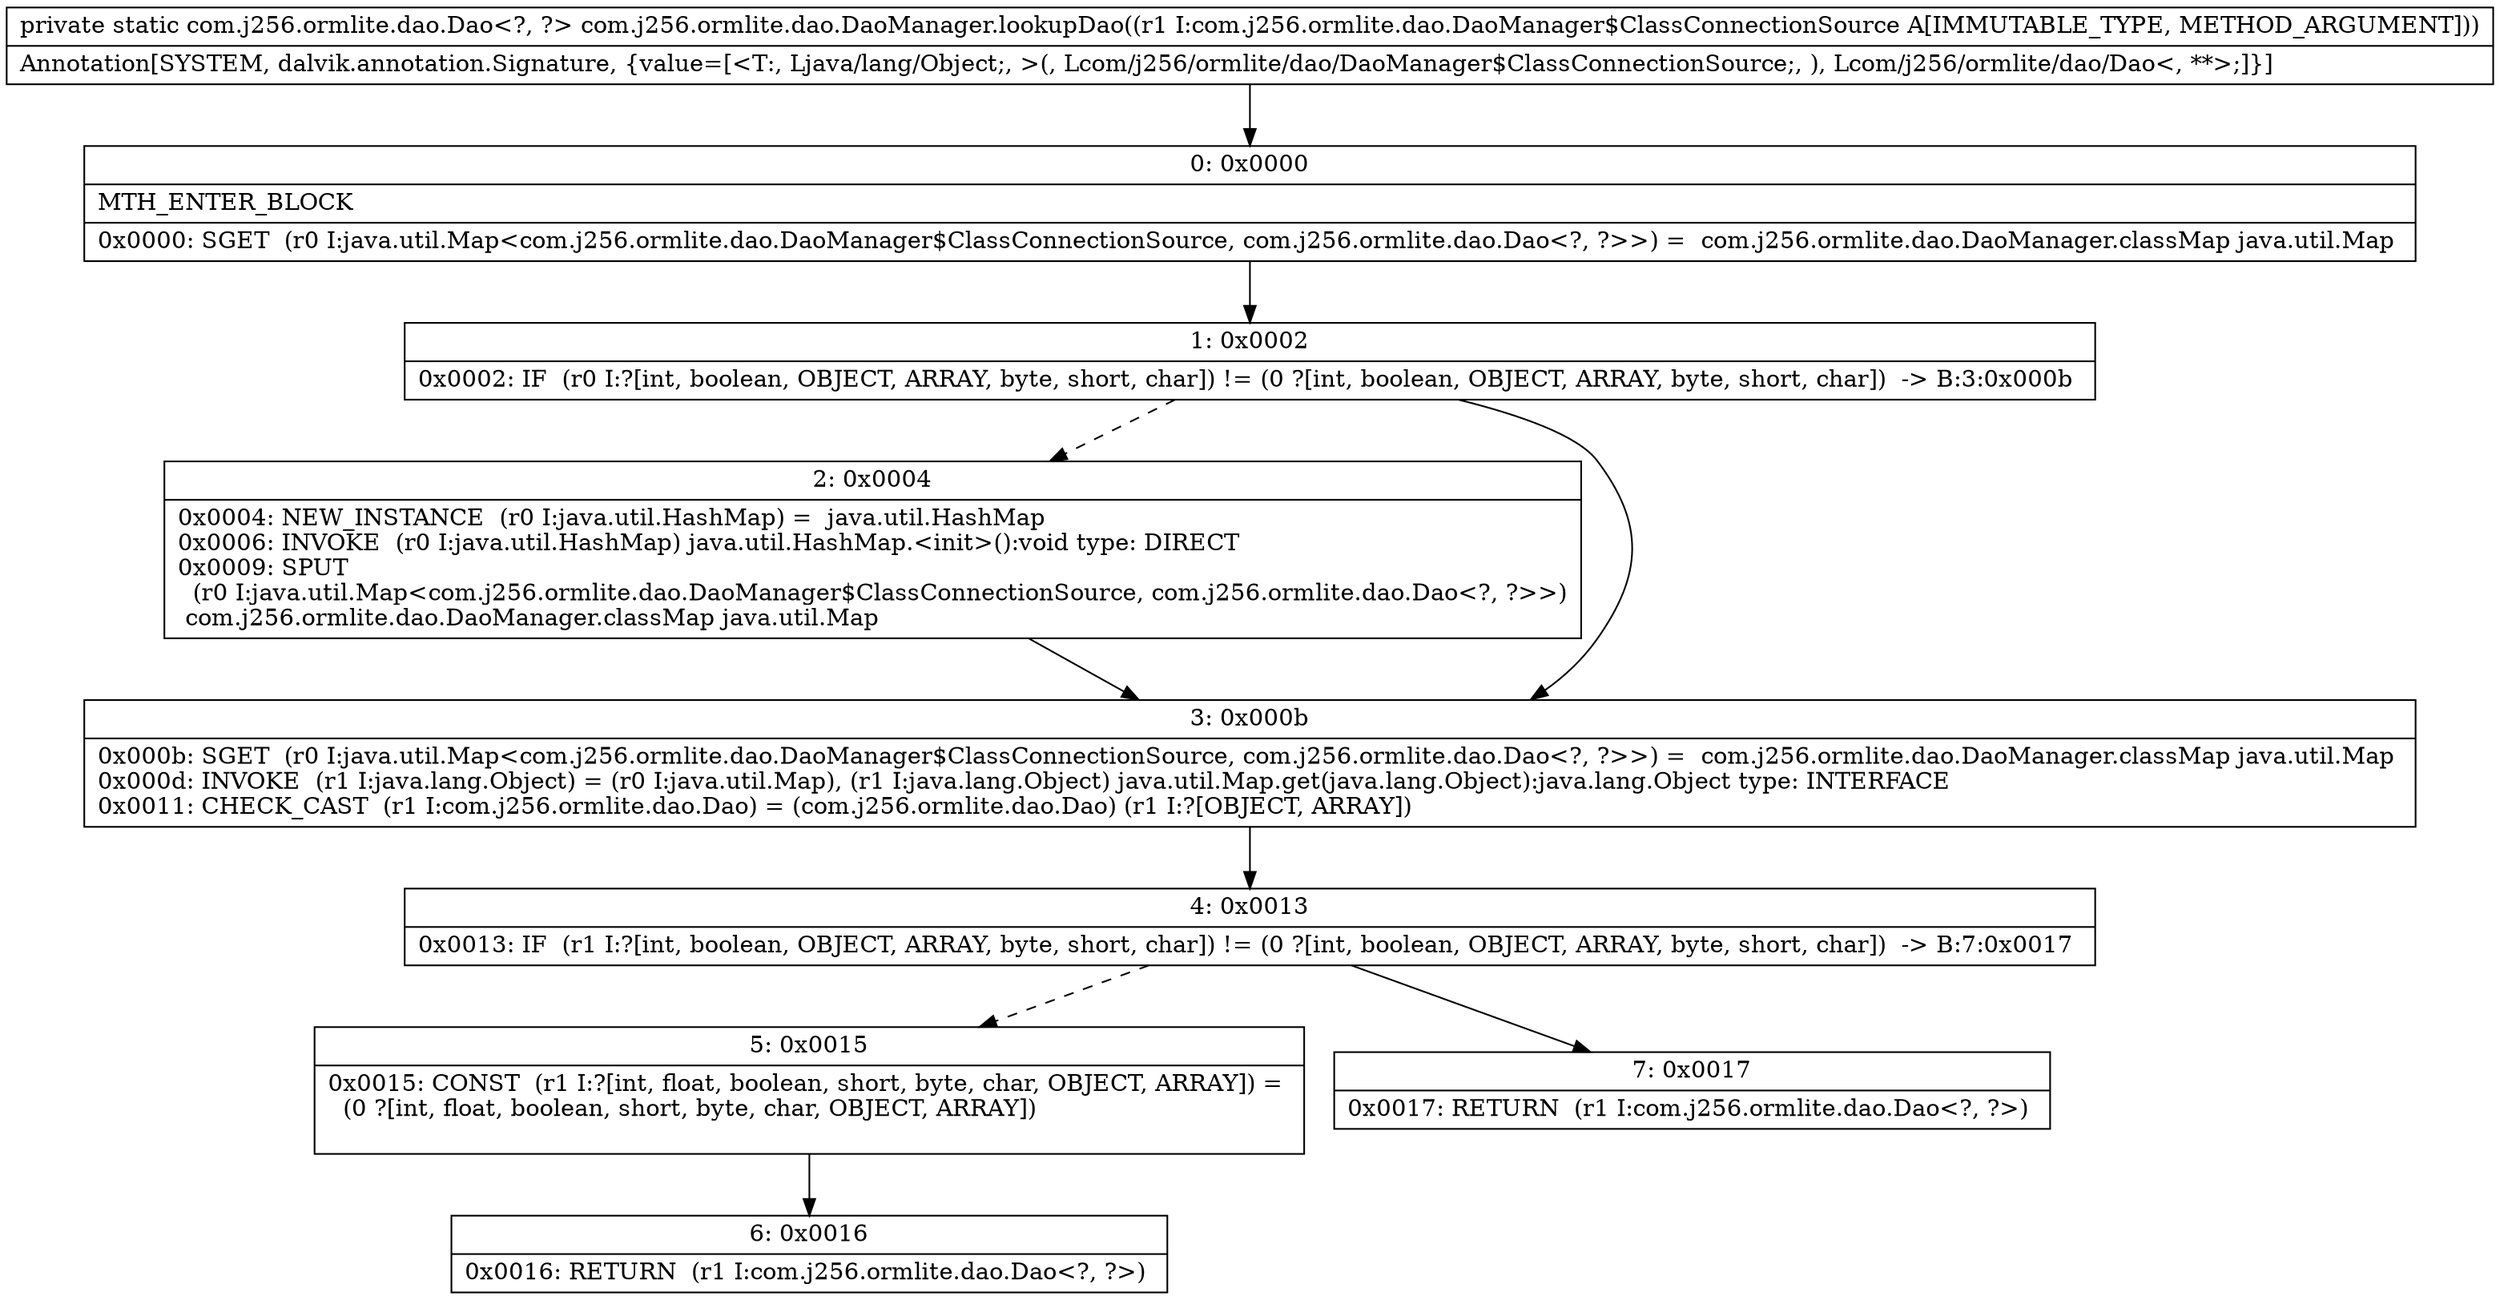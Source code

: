 digraph "CFG forcom.j256.ormlite.dao.DaoManager.lookupDao(Lcom\/j256\/ormlite\/dao\/DaoManager$ClassConnectionSource;)Lcom\/j256\/ormlite\/dao\/Dao;" {
Node_0 [shape=record,label="{0\:\ 0x0000|MTH_ENTER_BLOCK\l|0x0000: SGET  (r0 I:java.util.Map\<com.j256.ormlite.dao.DaoManager$ClassConnectionSource, com.j256.ormlite.dao.Dao\<?, ?\>\>) =  com.j256.ormlite.dao.DaoManager.classMap java.util.Map \l}"];
Node_1 [shape=record,label="{1\:\ 0x0002|0x0002: IF  (r0 I:?[int, boolean, OBJECT, ARRAY, byte, short, char]) != (0 ?[int, boolean, OBJECT, ARRAY, byte, short, char])  \-\> B:3:0x000b \l}"];
Node_2 [shape=record,label="{2\:\ 0x0004|0x0004: NEW_INSTANCE  (r0 I:java.util.HashMap) =  java.util.HashMap \l0x0006: INVOKE  (r0 I:java.util.HashMap) java.util.HashMap.\<init\>():void type: DIRECT \l0x0009: SPUT  \l  (r0 I:java.util.Map\<com.j256.ormlite.dao.DaoManager$ClassConnectionSource, com.j256.ormlite.dao.Dao\<?, ?\>\>)\l com.j256.ormlite.dao.DaoManager.classMap java.util.Map \l}"];
Node_3 [shape=record,label="{3\:\ 0x000b|0x000b: SGET  (r0 I:java.util.Map\<com.j256.ormlite.dao.DaoManager$ClassConnectionSource, com.j256.ormlite.dao.Dao\<?, ?\>\>) =  com.j256.ormlite.dao.DaoManager.classMap java.util.Map \l0x000d: INVOKE  (r1 I:java.lang.Object) = (r0 I:java.util.Map), (r1 I:java.lang.Object) java.util.Map.get(java.lang.Object):java.lang.Object type: INTERFACE \l0x0011: CHECK_CAST  (r1 I:com.j256.ormlite.dao.Dao) = (com.j256.ormlite.dao.Dao) (r1 I:?[OBJECT, ARRAY]) \l}"];
Node_4 [shape=record,label="{4\:\ 0x0013|0x0013: IF  (r1 I:?[int, boolean, OBJECT, ARRAY, byte, short, char]) != (0 ?[int, boolean, OBJECT, ARRAY, byte, short, char])  \-\> B:7:0x0017 \l}"];
Node_5 [shape=record,label="{5\:\ 0x0015|0x0015: CONST  (r1 I:?[int, float, boolean, short, byte, char, OBJECT, ARRAY]) = \l  (0 ?[int, float, boolean, short, byte, char, OBJECT, ARRAY])\l \l}"];
Node_6 [shape=record,label="{6\:\ 0x0016|0x0016: RETURN  (r1 I:com.j256.ormlite.dao.Dao\<?, ?\>) \l}"];
Node_7 [shape=record,label="{7\:\ 0x0017|0x0017: RETURN  (r1 I:com.j256.ormlite.dao.Dao\<?, ?\>) \l}"];
MethodNode[shape=record,label="{private static com.j256.ormlite.dao.Dao\<?, ?\> com.j256.ormlite.dao.DaoManager.lookupDao((r1 I:com.j256.ormlite.dao.DaoManager$ClassConnectionSource A[IMMUTABLE_TYPE, METHOD_ARGUMENT]))  | Annotation[SYSTEM, dalvik.annotation.Signature, \{value=[\<T:, Ljava\/lang\/Object;, \>(, Lcom\/j256\/ormlite\/dao\/DaoManager$ClassConnectionSource;, ), Lcom\/j256\/ormlite\/dao\/Dao\<, **\>;]\}]\l}"];
MethodNode -> Node_0;
Node_0 -> Node_1;
Node_1 -> Node_2[style=dashed];
Node_1 -> Node_3;
Node_2 -> Node_3;
Node_3 -> Node_4;
Node_4 -> Node_5[style=dashed];
Node_4 -> Node_7;
Node_5 -> Node_6;
}

